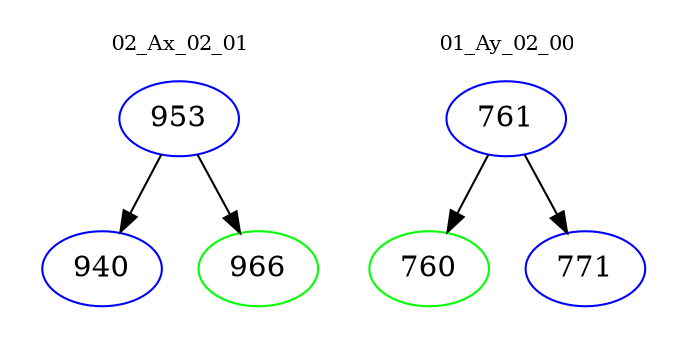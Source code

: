 digraph{
subgraph cluster_0 {
color = white
label = "02_Ax_02_01";
fontsize=10;
T0_953 [label="953", color="blue"]
T0_953 -> T0_940 [color="black"]
T0_940 [label="940", color="blue"]
T0_953 -> T0_966 [color="black"]
T0_966 [label="966", color="green"]
}
subgraph cluster_1 {
color = white
label = "01_Ay_02_00";
fontsize=10;
T1_761 [label="761", color="blue"]
T1_761 -> T1_760 [color="black"]
T1_760 [label="760", color="green"]
T1_761 -> T1_771 [color="black"]
T1_771 [label="771", color="blue"]
}
}

